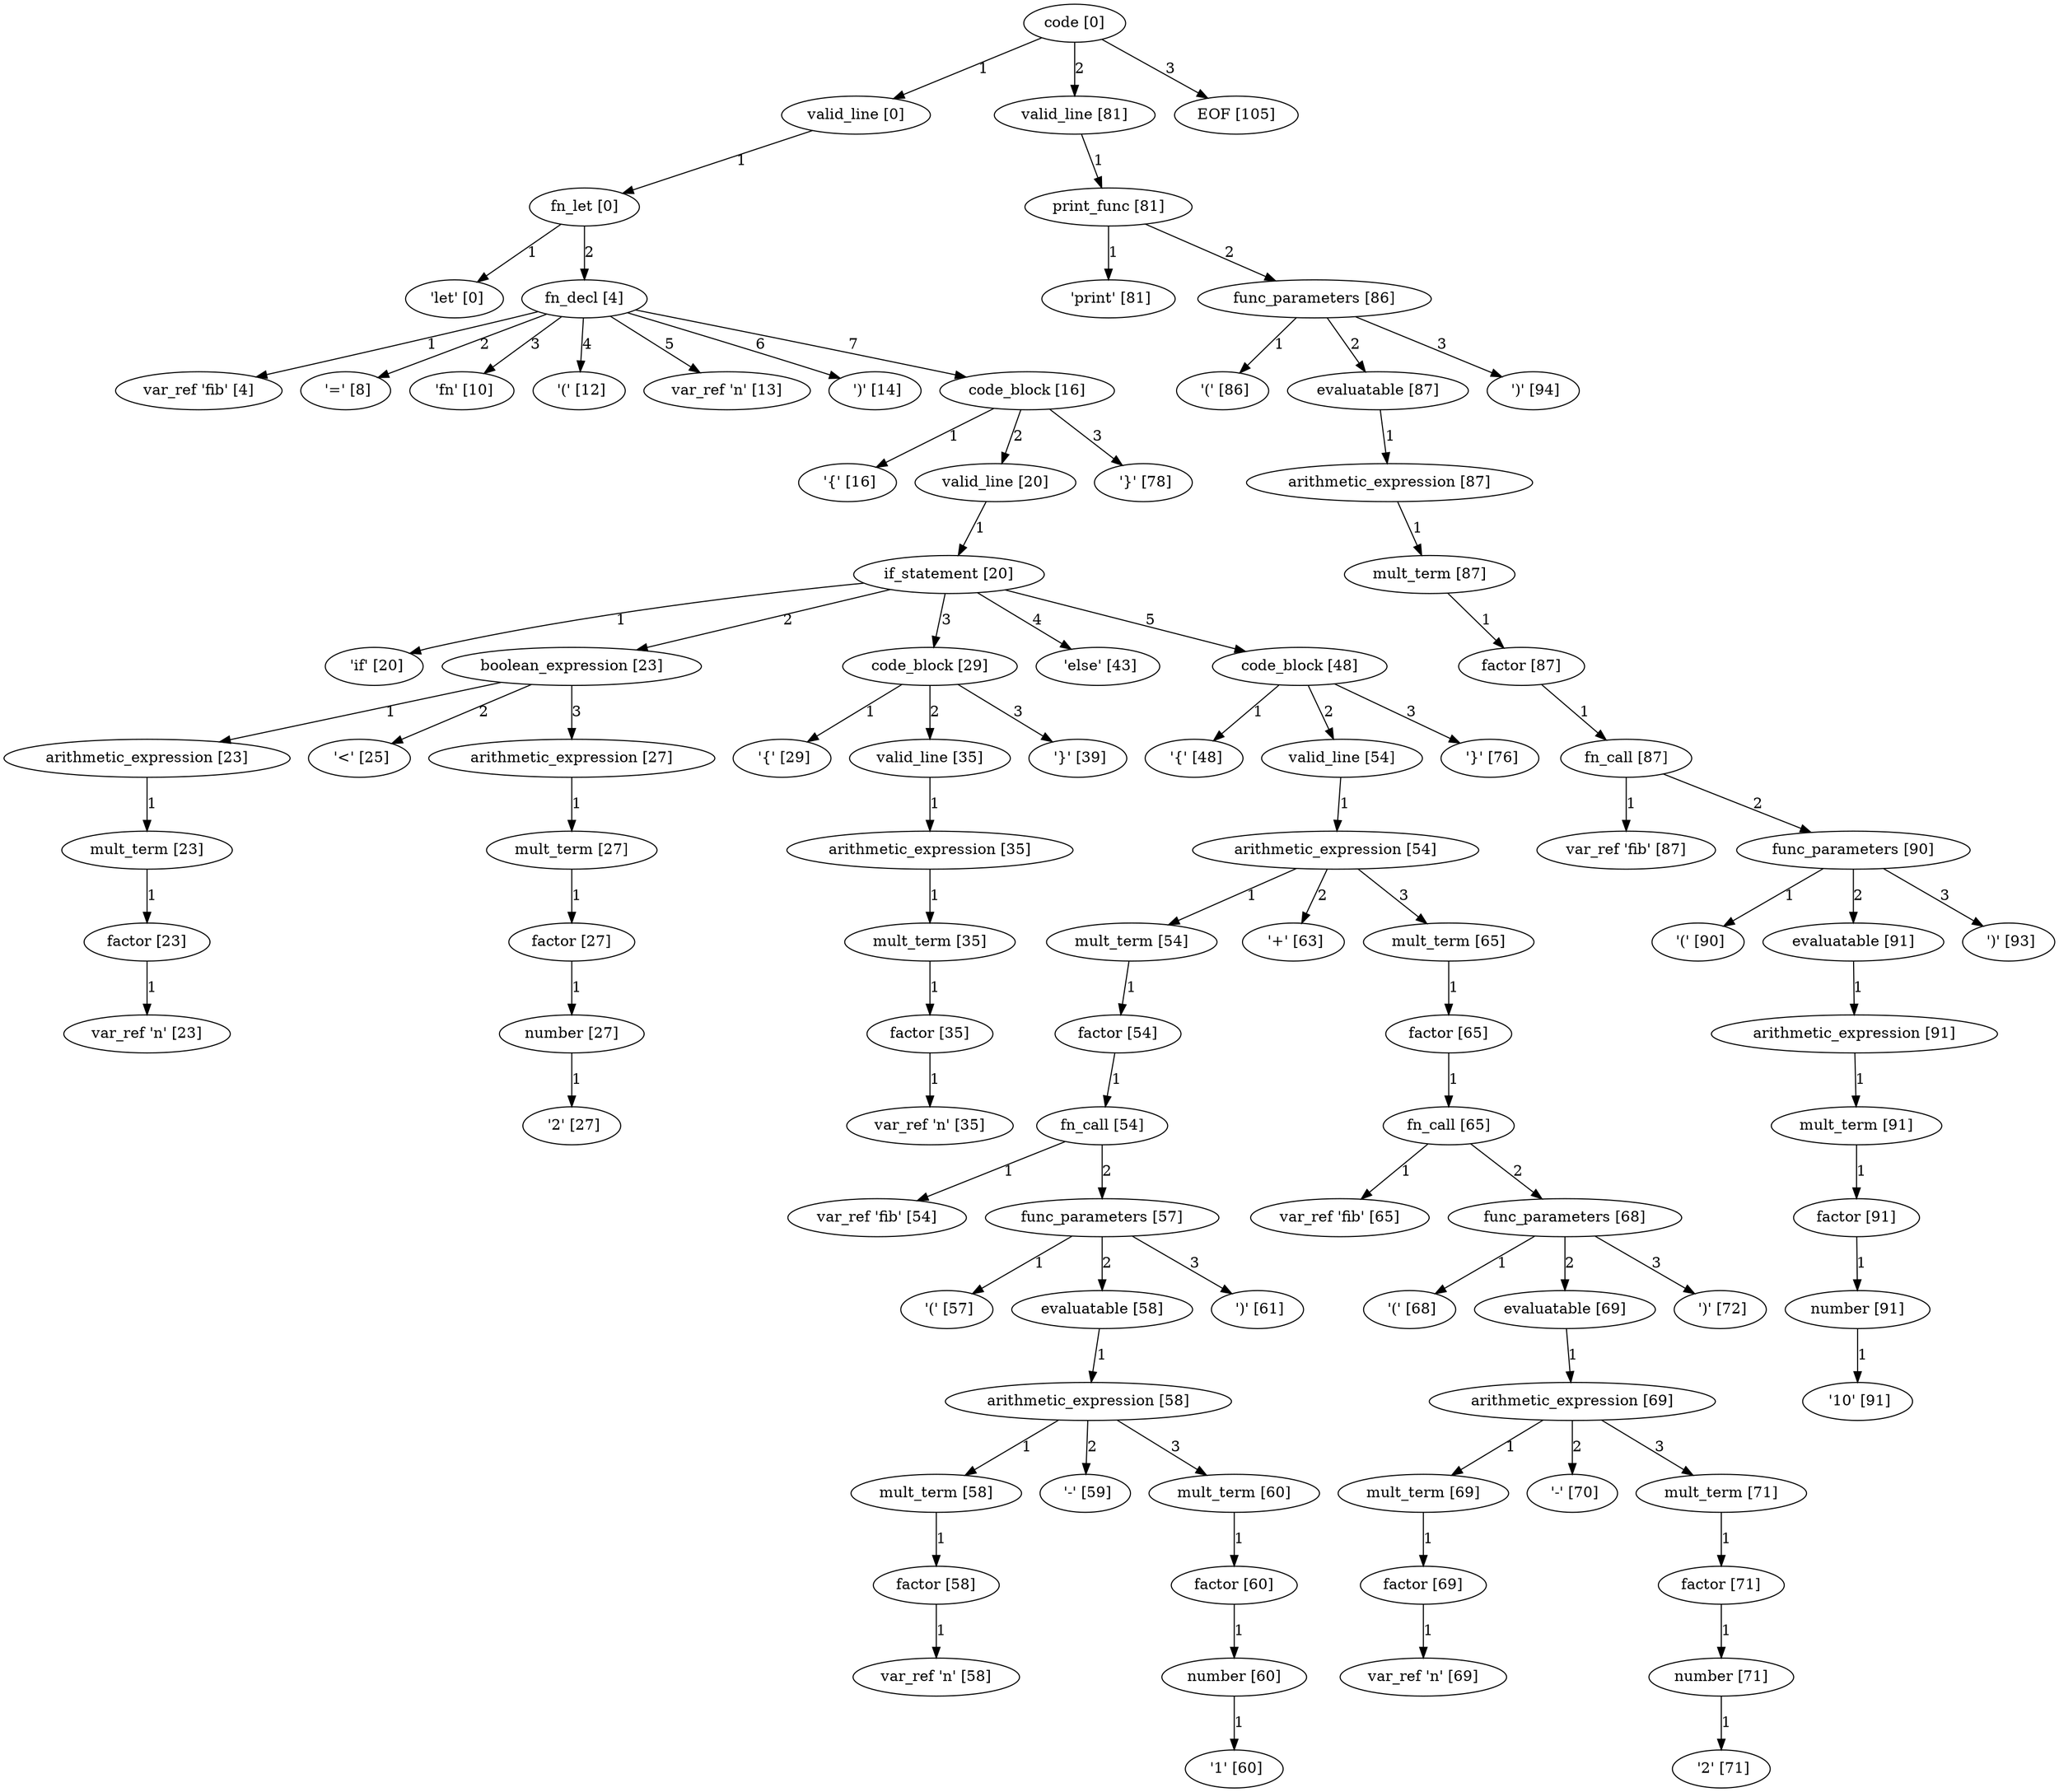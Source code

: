 digraph arpeggio_graph {
47919728 [label="code [0]"];
47919728->47770912 [label="1"]

47770912 [label="valid_line [0]"];
47770912->47770984 [label="1"]

47770984 [label="fn_let [0]"];
47770984->15645616 [label="1"]

15645616 [label=" 'let' [0]"];
47770984->47770840 [label="2"]

47770840 [label="fn_decl [4]"];
47770840->15646000 [label="1"]

15646000 [label="var_ref 'fib' [4]"];
47770840->47448176 [label="2"]

47448176 [label=" '=' [8]"];
47770840->47449456 [label="3"]

47449456 [label=" 'fn' [10]"];
47770840->47449648 [label="4"]

47449648 [label=" '(' [12]"];
47770840->47449712 [label="5"]

47449712 [label="var_ref 'n' [13]"];
47770840->47449840 [label="6"]

47449840 [label=" ')' [14]"];
47770840->47771128 [label="7"]

47771128 [label="code_block [16]"];
47771128->47449968 [label="1"]

47449968 [label=" '{' [16]"];
47771128->47770768 [label="2"]

47770768 [label="valid_line [20]"];
47770768->47770696 [label="1"]

47770696 [label="if_statement [20]"];
47770696->47450032 [label="1"]

47450032 [label=" 'if' [20]"];
47770696->47768464 [label="2"]

47768464 [label="boolean_expression [23]"];
47768464->47658088 [label="1"]

47658088 [label="arithmetic_expression [23]"];
47658088->47659960 [label="1"]

47659960 [label="mult_term [23]"];
47659960->47659672 [label="1"]

47659672 [label="factor [23]"];
47659672->15642864 [label="1"]

15642864 [label="var_ref 'n' [23]"];
47768464->15642928 [label="2"]

15642928 [label=" '<' [25]"];
47768464->47768392 [label="3"]

47768392 [label="arithmetic_expression [27]"];
47768392->47660104 [label="1"]

47660104 [label="mult_term [27]"];
47660104->47660032 [label="1"]

47660032 [label="factor [27]"];
47660032->47659888 [label="1"]

47659888 [label="number [27]"];
47659888->15643696 [label="1"]

15643696 [label=" '2' [27]"];
47770696->47768824 [label="3"]

47768824 [label="code_block [29]"];
47768824->15642736 [label="1"]

15642736 [label=" '{' [29]"];
47768824->47768752 [label="2"]

47768752 [label="valid_line [35]"];
47768752->47768680 [label="1"]

47768680 [label="arithmetic_expression [35]"];
47768680->47768608 [label="1"]

47768608 [label="mult_term [35]"];
47768608->47768536 [label="1"]

47768536 [label="factor [35]"];
47768536->47450096 [label="1"]

47450096 [label="var_ref 'n' [35]"];
47768824->47449584 [label="3"]

47449584 [label=" '}' [39]"];
47770696->47449776 [label="4"]

47449776 [label=" 'else' [43]"];
47770696->47770624 [label="5"]

47770624 [label="code_block [48]"];
47770624->47449904 [label="1"]

47449904 [label=" '{' [48]"];
47770624->47770552 [label="2"]

47770552 [label="valid_line [54]"];
47770552->47770480 [label="1"]

47770480 [label="arithmetic_expression [54]"];
47770480->47769616 [label="1"]

47769616 [label="mult_term [54]"];
47769616->47769544 [label="1"]

47769544 [label="factor [54]"];
47769544->47769472 [label="1"]

47769472 [label="fn_call [54]"];
47769472->15644848 [label="1"]

15644848 [label="var_ref 'fib' [54]"];
47769472->47769400 [label="2"]

47769400 [label="func_parameters [57]"];
47769400->47450160 [label="1"]

47450160 [label=" '(' [57]"];
47769400->47769328 [label="2"]

47769328 [label="evaluatable [58]"];
47769328->47769256 [label="1"]

47769256 [label="arithmetic_expression [58]"];
47769256->47768968 [label="1"]

47768968 [label="mult_term [58]"];
47768968->47768896 [label="1"]

47768896 [label="factor [58]"];
47768896->15645040 [label="1"]

15645040 [label="var_ref 'n' [58]"];
47769256->15644976 [label="2"]

15644976 [label=" '-' [59]"];
47769256->47769184 [label="3"]

47769184 [label="mult_term [60]"];
47769184->47769112 [label="1"]

47769112 [label="factor [60]"];
47769112->47769040 [label="1"]

47769040 [label="number [60]"];
47769040->15644784 [label="1"]

15644784 [label=" '1' [60]"];
47769400->47450224 [label="3"]

47450224 [label=" ')' [61]"];
47770480->47450288 [label="2"]

47450288 [label=" '+' [63]"];
47770480->47770408 [label="3"]

47770408 [label="mult_term [65]"];
47770408->47770336 [label="1"]

47770336 [label="factor [65]"];
47770336->47770264 [label="1"]

47770264 [label="fn_call [65]"];
47770264->47450352 [label="1"]

47450352 [label="var_ref 'fib' [65]"];
47770264->47770192 [label="2"]

47770192 [label="func_parameters [68]"];
47770192->47450416 [label="1"]

47450416 [label=" '(' [68]"];
47770192->47770120 [label="2"]

47770120 [label="evaluatable [69]"];
47770120->47770048 [label="1"]

47770048 [label="arithmetic_expression [69]"];
47770048->47769760 [label="1"]

47769760 [label="mult_term [69]"];
47769760->47769688 [label="1"]

47769688 [label="factor [69]"];
47769688->47450544 [label="1"]

47450544 [label="var_ref 'n' [69]"];
47770048->47450608 [label="2"]

47450608 [label=" '-' [70]"];
47770048->47769976 [label="3"]

47769976 [label="mult_term [71]"];
47769976->47769904 [label="1"]

47769904 [label="factor [71]"];
47769904->47769832 [label="1"]

47769832 [label="number [71]"];
47769832->47450480 [label="1"]

47450480 [label=" '2' [71]"];
47770192->47450672 [label="3"]

47450672 [label=" ')' [72]"];
47770624->47450736 [label="3"]

47450736 [label=" '}' [76]"];
47771128->47450800 [label="3"]

47450800 [label=" '}' [78]"];
47919728->47919224 [label="2"]

47919224 [label="valid_line [81]"];
47919224->47919584 [label="1"]

47919584 [label="print_func [81]"];
47919584->47450864 [label="1"]

47450864 [label=" 'print' [81]"];
47919584->47919512 [label="2"]

47919512 [label="func_parameters [86]"];
47919512->47450928 [label="1"]

47450928 [label=" '(' [86]"];
47919512->47919440 [label="2"]

47919440 [label="evaluatable [87]"];
47919440->47919368 [label="1"]

47919368 [label="arithmetic_expression [87]"];
47919368->47919296 [label="1"]

47919296 [label="mult_term [87]"];
47919296->47919152 [label="1"]

47919152 [label="factor [87]"];
47919152->47771560 [label="1"]

47771560 [label="fn_call [87]"];
47771560->47451056 [label="1"]

47451056 [label="var_ref 'fib' [87]"];
47771560->47771488 [label="2"]

47771488 [label="func_parameters [90]"];
47771488->47451120 [label="1"]

47451120 [label=" '(' [90]"];
47771488->47771416 [label="2"]

47771416 [label="evaluatable [91]"];
47771416->47771200 [label="1"]

47771200 [label="arithmetic_expression [91]"];
47771200->47771056 [label="1"]

47771056 [label="mult_term [91]"];
47771056->47771344 [label="1"]

47771344 [label="factor [91]"];
47771344->47771272 [label="1"]

47771272 [label="number [91]"];
47771272->47451184 [label="1"]

47451184 [label=" '10' [91]"];
47771488->47450992 [label="3"]

47450992 [label=" ')' [93]"];
47919512->47451248 [label="3"]

47451248 [label=" ')' [94]"];
47919728->47451504 [label="3"]

47451504 [label="EOF [105]"];
}